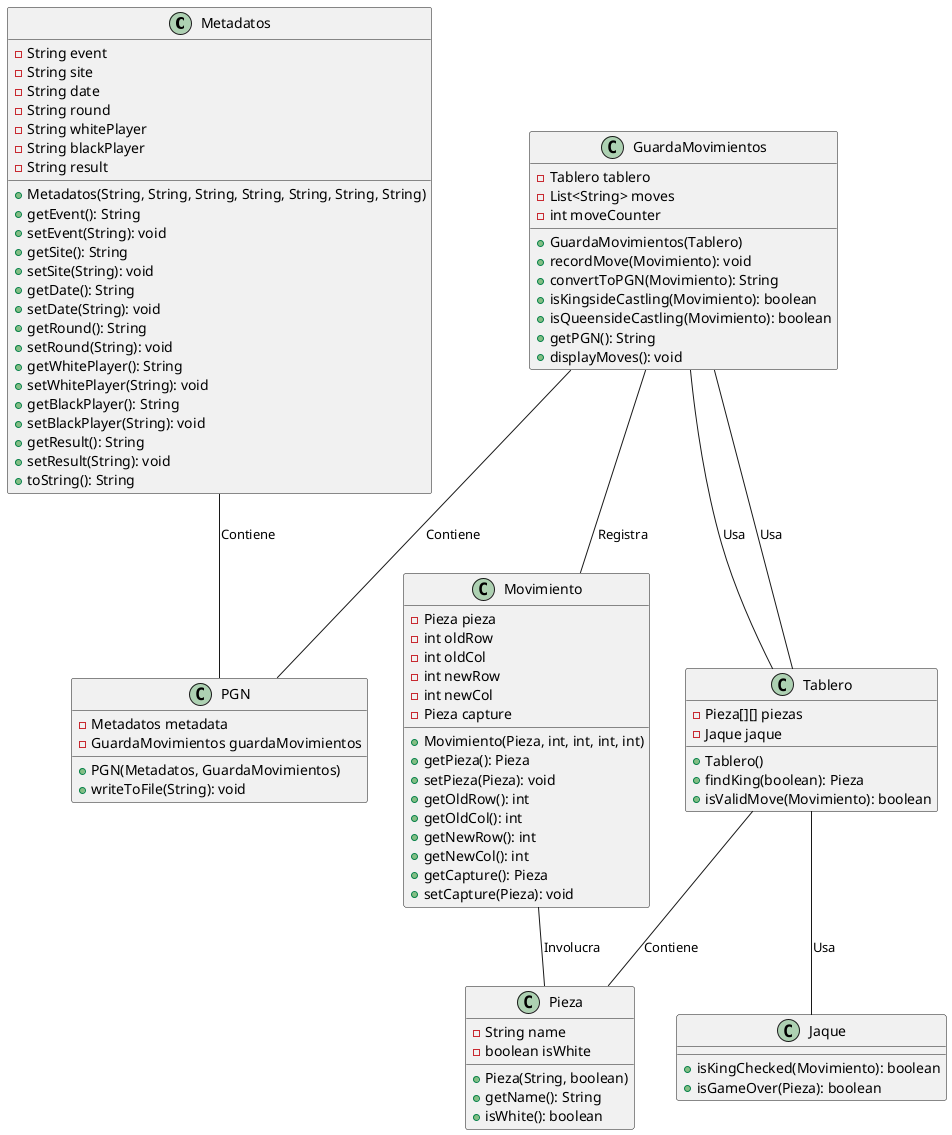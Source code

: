 @startuml

' Definir las clases
class Metadatos {
    - String event
    - String site
    - String date
    - String round
    - String whitePlayer
    - String blackPlayer
    - String result
    + Metadatos(String, String, String, String, String, String, String)
    + getEvent(): String
    + setEvent(String): void
    + getSite(): String
    + setSite(String): void
    + getDate(): String
    + setDate(String): void
    + getRound(): String
    + setRound(String): void
    + getWhitePlayer(): String
    + setWhitePlayer(String): void
    + getBlackPlayer(): String
    + setBlackPlayer(String): void
    + getResult(): String
    + setResult(String): void
    + toString(): String
}

class Movimiento {
    - Pieza pieza
    - int oldRow
    - int oldCol
    - int newRow
    - int newCol
    - Pieza capture
    + Movimiento(Pieza, int, int, int, int)
    + getPieza(): Pieza
    + setPieza(Pieza): void
    + getOldRow(): int
    + getOldCol(): int
    + getNewRow(): int
    + getNewCol(): int
    + getCapture(): Pieza
    + setCapture(Pieza): void
}

class Pieza {
    - String name
    - boolean isWhite
    + Pieza(String, boolean)
    + getName(): String
    + isWhite(): boolean
}

class GuardaMovimientos {
    - Tablero tablero
    - List<String> moves
    - int moveCounter
    + GuardaMovimientos(Tablero)
    + recordMove(Movimiento): void
    + convertToPGN(Movimiento): String
    + isKingsideCastling(Movimiento): boolean
    + isQueensideCastling(Movimiento): boolean
    + getPGN(): String
    + displayMoves(): void
}

class Tablero {
    - Pieza[][] piezas
    - Jaque jaque
    + Tablero()
    + findKing(boolean): Pieza
    + isValidMove(Movimiento): boolean
}

class PGN {
    - Metadatos metadata
    - GuardaMovimientos guardaMovimientos
    + PGN(Metadatos, GuardaMovimientos)
    + writeToFile(String): void
}

class Jaque {
    + isKingChecked(Movimiento): boolean
    + isGameOver(Pieza): boolean
}

' Relaciones entre clases
Metadatos -- PGN : "Contiene"
GuardaMovimientos -- PGN : "Contiene"
GuardaMovimientos -- Movimiento : "Registra"
Tablero -- GuardaMovimientos : "Usa"
Tablero -- Pieza : "Contiene"
Tablero -- Jaque : "Usa"
Movimiento -- Pieza : "Involucra"
GuardaMovimientos -- Tablero : "Usa"

@enduml
